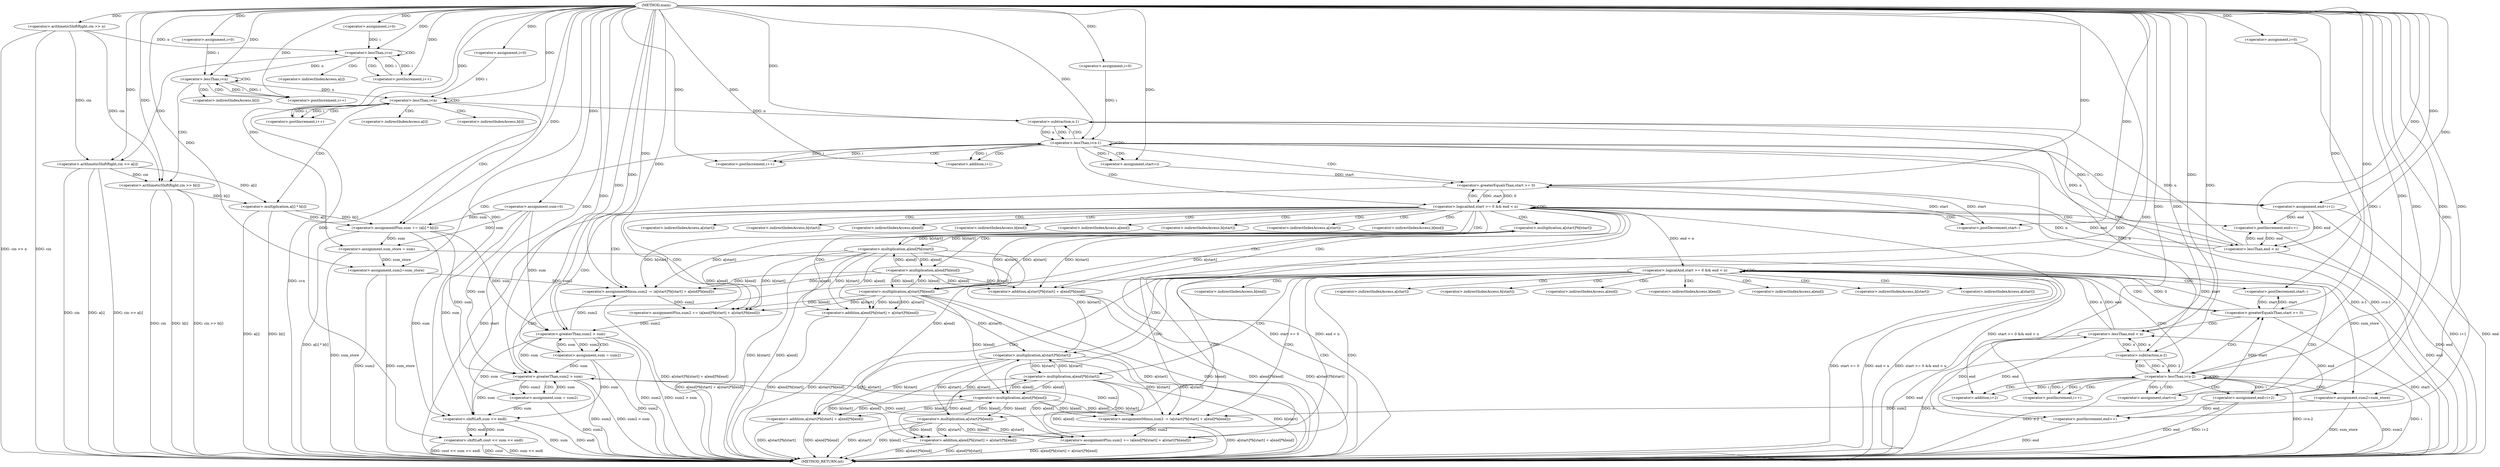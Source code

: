 digraph "main" {  
"1000101" [label = "(METHOD,main)" ]
"1000336" [label = "(METHOD_RETURN,int)" ]
"1000104" [label = "(<operator>.arithmeticShiftRight,cin >> n)" ]
"1000142" [label = "(<operator>.assignment,sum=0)" ]
"1000166" [label = "(<operator>.assignment,sum_store = sum)" ]
"1000331" [label = "(<operator>.shiftLeft,cout << sum << endl)" ]
"1000111" [label = "(<operator>.assignment,i=0)" ]
"1000114" [label = "(<operator>.lessThan,i<n)" ]
"1000117" [label = "(<operator>.postIncrement,i++)" ]
"1000127" [label = "(<operator>.assignment,i=0)" ]
"1000130" [label = "(<operator>.lessThan,i<n)" ]
"1000133" [label = "(<operator>.postIncrement,i++)" ]
"1000148" [label = "(<operator>.assignment,i=0)" ]
"1000151" [label = "(<operator>.lessThan,i<n)" ]
"1000154" [label = "(<operator>.postIncrement,i++)" ]
"1000171" [label = "(<operator>.assignment,i=0)" ]
"1000174" [label = "(<operator>.lessThan,i<n-1)" ]
"1000179" [label = "(<operator>.postIncrement,i++)" ]
"1000252" [label = "(<operator>.assignment,i=0)" ]
"1000255" [label = "(<operator>.lessThan,i<n-2)" ]
"1000260" [label = "(<operator>.postIncrement,i++)" ]
"1000120" [label = "(<operator>.arithmeticShiftRight,cin >> a[i])" ]
"1000136" [label = "(<operator>.arithmeticShiftRight,cin >> b[i])" ]
"1000157" [label = "(<operator>.assignmentPlus,sum += (a[i] * b[i]))" ]
"1000183" [label = "(<operator>.assignment,start=i)" ]
"1000187" [label = "(<operator>.assignment,end=i+1)" ]
"1000193" [label = "(<operator>.assignment,sum2=sum_store)" ]
"1000264" [label = "(<operator>.assignment,start=i)" ]
"1000268" [label = "(<operator>.assignment,end=i+2)" ]
"1000274" [label = "(<operator>.assignment,sum2=sum_store)" ]
"1000333" [label = "(<operator>.shiftLeft,sum << endl)" ]
"1000176" [label = "(<operator>.subtraction,n-1)" ]
"1000197" [label = "(<operator>.logicalAnd,start >= 0 && end < n)" ]
"1000257" [label = "(<operator>.subtraction,n-2)" ]
"1000278" [label = "(<operator>.logicalAnd,start >= 0 && end < n)" ]
"1000159" [label = "(<operator>.multiplication,a[i] * b[i])" ]
"1000189" [label = "(<operator>.addition,i+1)" ]
"1000205" [label = "(<operator>.assignmentMinus,sum2 -= (a[start]*b[start] + a[end]*b[end]))" ]
"1000222" [label = "(<operator>.assignmentPlus,sum2 += (a[end]*b[start] + a[start]*b[end]))" ]
"1000246" [label = "(<operator>.postDecrement,start--)" ]
"1000248" [label = "(<operator>.postIncrement,end++)" ]
"1000270" [label = "(<operator>.addition,i+2)" ]
"1000286" [label = "(<operator>.assignmentMinus,sum2 -= (a[start]*b[start] + a[end]*b[end]))" ]
"1000303" [label = "(<operator>.assignmentPlus,sum2 += (a[end]*b[start] + a[start]*b[end]))" ]
"1000327" [label = "(<operator>.postDecrement,start--)" ]
"1000329" [label = "(<operator>.postIncrement,end++)" ]
"1000198" [label = "(<operator>.greaterEqualsThan,start >= 0)" ]
"1000201" [label = "(<operator>.lessThan,end < n)" ]
"1000240" [label = "(<operator>.greaterThan,sum2 > sum)" ]
"1000243" [label = "(<operator>.assignment,sum = sum2)" ]
"1000279" [label = "(<operator>.greaterEqualsThan,start >= 0)" ]
"1000282" [label = "(<operator>.lessThan,end < n)" ]
"1000321" [label = "(<operator>.greaterThan,sum2 > sum)" ]
"1000324" [label = "(<operator>.assignment,sum = sum2)" ]
"1000207" [label = "(<operator>.addition,a[start]*b[start] + a[end]*b[end])" ]
"1000224" [label = "(<operator>.addition,a[end]*b[start] + a[start]*b[end])" ]
"1000288" [label = "(<operator>.addition,a[start]*b[start] + a[end]*b[end])" ]
"1000305" [label = "(<operator>.addition,a[end]*b[start] + a[start]*b[end])" ]
"1000208" [label = "(<operator>.multiplication,a[start]*b[start])" ]
"1000215" [label = "(<operator>.multiplication,a[end]*b[end])" ]
"1000225" [label = "(<operator>.multiplication,a[end]*b[start])" ]
"1000232" [label = "(<operator>.multiplication,a[start]*b[end])" ]
"1000289" [label = "(<operator>.multiplication,a[start]*b[start])" ]
"1000296" [label = "(<operator>.multiplication,a[end]*b[end])" ]
"1000306" [label = "(<operator>.multiplication,a[end]*b[start])" ]
"1000313" [label = "(<operator>.multiplication,a[start]*b[end])" ]
"1000122" [label = "(<operator>.indirectIndexAccess,a[i])" ]
"1000138" [label = "(<operator>.indirectIndexAccess,b[i])" ]
"1000160" [label = "(<operator>.indirectIndexAccess,a[i])" ]
"1000163" [label = "(<operator>.indirectIndexAccess,b[i])" ]
"1000209" [label = "(<operator>.indirectIndexAccess,a[start])" ]
"1000212" [label = "(<operator>.indirectIndexAccess,b[start])" ]
"1000216" [label = "(<operator>.indirectIndexAccess,a[end])" ]
"1000219" [label = "(<operator>.indirectIndexAccess,b[end])" ]
"1000226" [label = "(<operator>.indirectIndexAccess,a[end])" ]
"1000229" [label = "(<operator>.indirectIndexAccess,b[start])" ]
"1000233" [label = "(<operator>.indirectIndexAccess,a[start])" ]
"1000236" [label = "(<operator>.indirectIndexAccess,b[end])" ]
"1000290" [label = "(<operator>.indirectIndexAccess,a[start])" ]
"1000293" [label = "(<operator>.indirectIndexAccess,b[start])" ]
"1000297" [label = "(<operator>.indirectIndexAccess,a[end])" ]
"1000300" [label = "(<operator>.indirectIndexAccess,b[end])" ]
"1000307" [label = "(<operator>.indirectIndexAccess,a[end])" ]
"1000310" [label = "(<operator>.indirectIndexAccess,b[start])" ]
"1000314" [label = "(<operator>.indirectIndexAccess,a[start])" ]
"1000317" [label = "(<operator>.indirectIndexAccess,b[end])" ]
  "1000104" -> "1000336"  [ label = "DDG: cin"] 
  "1000104" -> "1000336"  [ label = "DDG: cin >> n"] 
  "1000151" -> "1000336"  [ label = "DDG: i<n"] 
  "1000166" -> "1000336"  [ label = "DDG: sum_store"] 
  "1000174" -> "1000336"  [ label = "DDG: n-1"] 
  "1000174" -> "1000336"  [ label = "DDG: i<n-1"] 
  "1000255" -> "1000336"  [ label = "DDG: i"] 
  "1000257" -> "1000336"  [ label = "DDG: n"] 
  "1000255" -> "1000336"  [ label = "DDG: n-2"] 
  "1000255" -> "1000336"  [ label = "DDG: i<n-2"] 
  "1000333" -> "1000336"  [ label = "DDG: sum"] 
  "1000331" -> "1000336"  [ label = "DDG: sum << endl"] 
  "1000331" -> "1000336"  [ label = "DDG: cout << sum << endl"] 
  "1000268" -> "1000336"  [ label = "DDG: end"] 
  "1000268" -> "1000336"  [ label = "DDG: i+2"] 
  "1000274" -> "1000336"  [ label = "DDG: sum2"] 
  "1000274" -> "1000336"  [ label = "DDG: sum_store"] 
  "1000279" -> "1000336"  [ label = "DDG: start"] 
  "1000278" -> "1000336"  [ label = "DDG: start >= 0"] 
  "1000282" -> "1000336"  [ label = "DDG: end"] 
  "1000278" -> "1000336"  [ label = "DDG: end < n"] 
  "1000278" -> "1000336"  [ label = "DDG: start >= 0 && end < n"] 
  "1000288" -> "1000336"  [ label = "DDG: a[start]*b[start]"] 
  "1000288" -> "1000336"  [ label = "DDG: a[end]*b[end]"] 
  "1000286" -> "1000336"  [ label = "DDG: a[start]*b[start] + a[end]*b[end]"] 
  "1000306" -> "1000336"  [ label = "DDG: a[end]"] 
  "1000306" -> "1000336"  [ label = "DDG: b[start]"] 
  "1000305" -> "1000336"  [ label = "DDG: a[end]*b[start]"] 
  "1000313" -> "1000336"  [ label = "DDG: a[start]"] 
  "1000313" -> "1000336"  [ label = "DDG: b[end]"] 
  "1000305" -> "1000336"  [ label = "DDG: a[start]*b[end]"] 
  "1000303" -> "1000336"  [ label = "DDG: a[end]*b[start] + a[start]*b[end]"] 
  "1000321" -> "1000336"  [ label = "DDG: sum2"] 
  "1000321" -> "1000336"  [ label = "DDG: sum2 > sum"] 
  "1000324" -> "1000336"  [ label = "DDG: sum2"] 
  "1000329" -> "1000336"  [ label = "DDG: end"] 
  "1000187" -> "1000336"  [ label = "DDG: end"] 
  "1000187" -> "1000336"  [ label = "DDG: i+1"] 
  "1000193" -> "1000336"  [ label = "DDG: sum2"] 
  "1000193" -> "1000336"  [ label = "DDG: sum_store"] 
  "1000198" -> "1000336"  [ label = "DDG: start"] 
  "1000197" -> "1000336"  [ label = "DDG: start >= 0"] 
  "1000201" -> "1000336"  [ label = "DDG: end"] 
  "1000197" -> "1000336"  [ label = "DDG: end < n"] 
  "1000197" -> "1000336"  [ label = "DDG: start >= 0 && end < n"] 
  "1000207" -> "1000336"  [ label = "DDG: a[start]*b[start]"] 
  "1000207" -> "1000336"  [ label = "DDG: a[end]*b[end]"] 
  "1000205" -> "1000336"  [ label = "DDG: a[start]*b[start] + a[end]*b[end]"] 
  "1000225" -> "1000336"  [ label = "DDG: a[end]"] 
  "1000225" -> "1000336"  [ label = "DDG: b[start]"] 
  "1000224" -> "1000336"  [ label = "DDG: a[end]*b[start]"] 
  "1000232" -> "1000336"  [ label = "DDG: a[start]"] 
  "1000232" -> "1000336"  [ label = "DDG: b[end]"] 
  "1000224" -> "1000336"  [ label = "DDG: a[start]*b[end]"] 
  "1000222" -> "1000336"  [ label = "DDG: a[end]*b[start] + a[start]*b[end]"] 
  "1000240" -> "1000336"  [ label = "DDG: sum2"] 
  "1000240" -> "1000336"  [ label = "DDG: sum2 > sum"] 
  "1000243" -> "1000336"  [ label = "DDG: sum2"] 
  "1000248" -> "1000336"  [ label = "DDG: end"] 
  "1000159" -> "1000336"  [ label = "DDG: a[i]"] 
  "1000159" -> "1000336"  [ label = "DDG: b[i]"] 
  "1000157" -> "1000336"  [ label = "DDG: a[i] * b[i]"] 
  "1000136" -> "1000336"  [ label = "DDG: cin"] 
  "1000136" -> "1000336"  [ label = "DDG: b[i]"] 
  "1000136" -> "1000336"  [ label = "DDG: cin >> b[i]"] 
  "1000120" -> "1000336"  [ label = "DDG: cin"] 
  "1000120" -> "1000336"  [ label = "DDG: a[i]"] 
  "1000120" -> "1000336"  [ label = "DDG: cin >> a[i]"] 
  "1000331" -> "1000336"  [ label = "DDG: cout"] 
  "1000333" -> "1000336"  [ label = "DDG: endl"] 
  "1000101" -> "1000142"  [ label = "DDG: "] 
  "1000142" -> "1000166"  [ label = "DDG: sum"] 
  "1000157" -> "1000166"  [ label = "DDG: sum"] 
  "1000101" -> "1000166"  [ label = "DDG: "] 
  "1000101" -> "1000104"  [ label = "DDG: "] 
  "1000101" -> "1000111"  [ label = "DDG: "] 
  "1000101" -> "1000127"  [ label = "DDG: "] 
  "1000101" -> "1000148"  [ label = "DDG: "] 
  "1000101" -> "1000171"  [ label = "DDG: "] 
  "1000101" -> "1000252"  [ label = "DDG: "] 
  "1000101" -> "1000331"  [ label = "DDG: "] 
  "1000333" -> "1000331"  [ label = "DDG: endl"] 
  "1000333" -> "1000331"  [ label = "DDG: sum"] 
  "1000111" -> "1000114"  [ label = "DDG: i"] 
  "1000117" -> "1000114"  [ label = "DDG: i"] 
  "1000101" -> "1000114"  [ label = "DDG: "] 
  "1000104" -> "1000114"  [ label = "DDG: n"] 
  "1000114" -> "1000117"  [ label = "DDG: i"] 
  "1000101" -> "1000117"  [ label = "DDG: "] 
  "1000127" -> "1000130"  [ label = "DDG: i"] 
  "1000133" -> "1000130"  [ label = "DDG: i"] 
  "1000101" -> "1000130"  [ label = "DDG: "] 
  "1000114" -> "1000130"  [ label = "DDG: n"] 
  "1000130" -> "1000133"  [ label = "DDG: i"] 
  "1000101" -> "1000133"  [ label = "DDG: "] 
  "1000148" -> "1000151"  [ label = "DDG: i"] 
  "1000154" -> "1000151"  [ label = "DDG: i"] 
  "1000101" -> "1000151"  [ label = "DDG: "] 
  "1000130" -> "1000151"  [ label = "DDG: n"] 
  "1000151" -> "1000154"  [ label = "DDG: i"] 
  "1000101" -> "1000154"  [ label = "DDG: "] 
  "1000159" -> "1000157"  [ label = "DDG: b[i]"] 
  "1000159" -> "1000157"  [ label = "DDG: a[i]"] 
  "1000171" -> "1000174"  [ label = "DDG: i"] 
  "1000179" -> "1000174"  [ label = "DDG: i"] 
  "1000101" -> "1000174"  [ label = "DDG: "] 
  "1000176" -> "1000174"  [ label = "DDG: 1"] 
  "1000176" -> "1000174"  [ label = "DDG: n"] 
  "1000101" -> "1000179"  [ label = "DDG: "] 
  "1000174" -> "1000179"  [ label = "DDG: i"] 
  "1000174" -> "1000183"  [ label = "DDG: i"] 
  "1000101" -> "1000183"  [ label = "DDG: "] 
  "1000101" -> "1000187"  [ label = "DDG: "] 
  "1000174" -> "1000187"  [ label = "DDG: i"] 
  "1000166" -> "1000193"  [ label = "DDG: sum_store"] 
  "1000101" -> "1000193"  [ label = "DDG: "] 
  "1000252" -> "1000255"  [ label = "DDG: i"] 
  "1000260" -> "1000255"  [ label = "DDG: i"] 
  "1000101" -> "1000255"  [ label = "DDG: "] 
  "1000257" -> "1000255"  [ label = "DDG: 2"] 
  "1000257" -> "1000255"  [ label = "DDG: n"] 
  "1000101" -> "1000260"  [ label = "DDG: "] 
  "1000255" -> "1000260"  [ label = "DDG: i"] 
  "1000255" -> "1000264"  [ label = "DDG: i"] 
  "1000101" -> "1000264"  [ label = "DDG: "] 
  "1000101" -> "1000268"  [ label = "DDG: "] 
  "1000255" -> "1000268"  [ label = "DDG: i"] 
  "1000166" -> "1000274"  [ label = "DDG: sum_store"] 
  "1000101" -> "1000274"  [ label = "DDG: "] 
  "1000321" -> "1000333"  [ label = "DDG: sum"] 
  "1000324" -> "1000333"  [ label = "DDG: sum"] 
  "1000240" -> "1000333"  [ label = "DDG: sum"] 
  "1000243" -> "1000333"  [ label = "DDG: sum"] 
  "1000101" -> "1000333"  [ label = "DDG: "] 
  "1000142" -> "1000333"  [ label = "DDG: sum"] 
  "1000157" -> "1000333"  [ label = "DDG: sum"] 
  "1000104" -> "1000120"  [ label = "DDG: cin"] 
  "1000101" -> "1000120"  [ label = "DDG: "] 
  "1000104" -> "1000136"  [ label = "DDG: cin"] 
  "1000120" -> "1000136"  [ label = "DDG: cin"] 
  "1000101" -> "1000136"  [ label = "DDG: "] 
  "1000142" -> "1000157"  [ label = "DDG: sum"] 
  "1000101" -> "1000157"  [ label = "DDG: "] 
  "1000151" -> "1000176"  [ label = "DDG: n"] 
  "1000201" -> "1000176"  [ label = "DDG: n"] 
  "1000101" -> "1000176"  [ label = "DDG: "] 
  "1000176" -> "1000257"  [ label = "DDG: n"] 
  "1000282" -> "1000257"  [ label = "DDG: n"] 
  "1000101" -> "1000257"  [ label = "DDG: "] 
  "1000120" -> "1000159"  [ label = "DDG: a[i]"] 
  "1000136" -> "1000159"  [ label = "DDG: b[i]"] 
  "1000101" -> "1000189"  [ label = "DDG: "] 
  "1000174" -> "1000189"  [ label = "DDG: i"] 
  "1000198" -> "1000197"  [ label = "DDG: 0"] 
  "1000198" -> "1000197"  [ label = "DDG: start"] 
  "1000201" -> "1000197"  [ label = "DDG: end"] 
  "1000201" -> "1000197"  [ label = "DDG: n"] 
  "1000215" -> "1000205"  [ label = "DDG: a[end]"] 
  "1000215" -> "1000205"  [ label = "DDG: b[end]"] 
  "1000208" -> "1000205"  [ label = "DDG: a[start]"] 
  "1000208" -> "1000205"  [ label = "DDG: b[start]"] 
  "1000232" -> "1000222"  [ label = "DDG: b[end]"] 
  "1000232" -> "1000222"  [ label = "DDG: a[start]"] 
  "1000225" -> "1000222"  [ label = "DDG: a[end]"] 
  "1000225" -> "1000222"  [ label = "DDG: b[start]"] 
  "1000101" -> "1000270"  [ label = "DDG: "] 
  "1000255" -> "1000270"  [ label = "DDG: i"] 
  "1000279" -> "1000278"  [ label = "DDG: 0"] 
  "1000279" -> "1000278"  [ label = "DDG: start"] 
  "1000197" -> "1000278"  [ label = "DDG: end < n"] 
  "1000282" -> "1000278"  [ label = "DDG: end"] 
  "1000282" -> "1000278"  [ label = "DDG: n"] 
  "1000296" -> "1000286"  [ label = "DDG: a[end]"] 
  "1000296" -> "1000286"  [ label = "DDG: b[end]"] 
  "1000289" -> "1000286"  [ label = "DDG: a[start]"] 
  "1000289" -> "1000286"  [ label = "DDG: b[start]"] 
  "1000306" -> "1000303"  [ label = "DDG: b[start]"] 
  "1000306" -> "1000303"  [ label = "DDG: a[end]"] 
  "1000313" -> "1000303"  [ label = "DDG: b[end]"] 
  "1000313" -> "1000303"  [ label = "DDG: a[start]"] 
  "1000183" -> "1000198"  [ label = "DDG: start"] 
  "1000246" -> "1000198"  [ label = "DDG: start"] 
  "1000101" -> "1000198"  [ label = "DDG: "] 
  "1000187" -> "1000201"  [ label = "DDG: end"] 
  "1000248" -> "1000201"  [ label = "DDG: end"] 
  "1000101" -> "1000201"  [ label = "DDG: "] 
  "1000176" -> "1000201"  [ label = "DDG: n"] 
  "1000193" -> "1000205"  [ label = "DDG: sum2"] 
  "1000240" -> "1000205"  [ label = "DDG: sum2"] 
  "1000101" -> "1000205"  [ label = "DDG: "] 
  "1000205" -> "1000222"  [ label = "DDG: sum2"] 
  "1000101" -> "1000222"  [ label = "DDG: "] 
  "1000240" -> "1000243"  [ label = "DDG: sum2"] 
  "1000101" -> "1000243"  [ label = "DDG: "] 
  "1000198" -> "1000246"  [ label = "DDG: start"] 
  "1000101" -> "1000246"  [ label = "DDG: "] 
  "1000187" -> "1000248"  [ label = "DDG: end"] 
  "1000201" -> "1000248"  [ label = "DDG: end"] 
  "1000101" -> "1000248"  [ label = "DDG: "] 
  "1000264" -> "1000279"  [ label = "DDG: start"] 
  "1000327" -> "1000279"  [ label = "DDG: start"] 
  "1000101" -> "1000279"  [ label = "DDG: "] 
  "1000268" -> "1000282"  [ label = "DDG: end"] 
  "1000329" -> "1000282"  [ label = "DDG: end"] 
  "1000101" -> "1000282"  [ label = "DDG: "] 
  "1000257" -> "1000282"  [ label = "DDG: n"] 
  "1000274" -> "1000286"  [ label = "DDG: sum2"] 
  "1000321" -> "1000286"  [ label = "DDG: sum2"] 
  "1000101" -> "1000286"  [ label = "DDG: "] 
  "1000286" -> "1000303"  [ label = "DDG: sum2"] 
  "1000101" -> "1000303"  [ label = "DDG: "] 
  "1000321" -> "1000324"  [ label = "DDG: sum2"] 
  "1000101" -> "1000324"  [ label = "DDG: "] 
  "1000279" -> "1000327"  [ label = "DDG: start"] 
  "1000101" -> "1000327"  [ label = "DDG: "] 
  "1000268" -> "1000329"  [ label = "DDG: end"] 
  "1000282" -> "1000329"  [ label = "DDG: end"] 
  "1000101" -> "1000329"  [ label = "DDG: "] 
  "1000208" -> "1000207"  [ label = "DDG: a[start]"] 
  "1000208" -> "1000207"  [ label = "DDG: b[start]"] 
  "1000215" -> "1000207"  [ label = "DDG: a[end]"] 
  "1000215" -> "1000207"  [ label = "DDG: b[end]"] 
  "1000225" -> "1000224"  [ label = "DDG: a[end]"] 
  "1000225" -> "1000224"  [ label = "DDG: b[start]"] 
  "1000232" -> "1000224"  [ label = "DDG: b[end]"] 
  "1000232" -> "1000224"  [ label = "DDG: a[start]"] 
  "1000222" -> "1000240"  [ label = "DDG: sum2"] 
  "1000101" -> "1000240"  [ label = "DDG: "] 
  "1000243" -> "1000240"  [ label = "DDG: sum"] 
  "1000142" -> "1000240"  [ label = "DDG: sum"] 
  "1000157" -> "1000240"  [ label = "DDG: sum"] 
  "1000289" -> "1000288"  [ label = "DDG: a[start]"] 
  "1000289" -> "1000288"  [ label = "DDG: b[start]"] 
  "1000296" -> "1000288"  [ label = "DDG: a[end]"] 
  "1000296" -> "1000288"  [ label = "DDG: b[end]"] 
  "1000306" -> "1000305"  [ label = "DDG: b[start]"] 
  "1000306" -> "1000305"  [ label = "DDG: a[end]"] 
  "1000313" -> "1000305"  [ label = "DDG: b[end]"] 
  "1000313" -> "1000305"  [ label = "DDG: a[start]"] 
  "1000303" -> "1000321"  [ label = "DDG: sum2"] 
  "1000101" -> "1000321"  [ label = "DDG: "] 
  "1000324" -> "1000321"  [ label = "DDG: sum"] 
  "1000240" -> "1000321"  [ label = "DDG: sum"] 
  "1000243" -> "1000321"  [ label = "DDG: sum"] 
  "1000142" -> "1000321"  [ label = "DDG: sum"] 
  "1000157" -> "1000321"  [ label = "DDG: sum"] 
  "1000232" -> "1000208"  [ label = "DDG: a[start]"] 
  "1000225" -> "1000208"  [ label = "DDG: b[start]"] 
  "1000225" -> "1000215"  [ label = "DDG: a[end]"] 
  "1000232" -> "1000215"  [ label = "DDG: b[end]"] 
  "1000215" -> "1000225"  [ label = "DDG: a[end]"] 
  "1000208" -> "1000225"  [ label = "DDG: b[start]"] 
  "1000208" -> "1000232"  [ label = "DDG: a[start]"] 
  "1000215" -> "1000232"  [ label = "DDG: b[end]"] 
  "1000313" -> "1000289"  [ label = "DDG: a[start]"] 
  "1000232" -> "1000289"  [ label = "DDG: a[start]"] 
  "1000306" -> "1000289"  [ label = "DDG: b[start]"] 
  "1000225" -> "1000289"  [ label = "DDG: b[start]"] 
  "1000306" -> "1000296"  [ label = "DDG: a[end]"] 
  "1000225" -> "1000296"  [ label = "DDG: a[end]"] 
  "1000313" -> "1000296"  [ label = "DDG: b[end]"] 
  "1000232" -> "1000296"  [ label = "DDG: b[end]"] 
  "1000296" -> "1000306"  [ label = "DDG: a[end]"] 
  "1000289" -> "1000306"  [ label = "DDG: b[start]"] 
  "1000289" -> "1000313"  [ label = "DDG: a[start]"] 
  "1000296" -> "1000313"  [ label = "DDG: b[end]"] 
  "1000114" -> "1000117"  [ label = "CDG: "] 
  "1000114" -> "1000114"  [ label = "CDG: "] 
  "1000114" -> "1000122"  [ label = "CDG: "] 
  "1000114" -> "1000120"  [ label = "CDG: "] 
  "1000130" -> "1000133"  [ label = "CDG: "] 
  "1000130" -> "1000130"  [ label = "CDG: "] 
  "1000130" -> "1000138"  [ label = "CDG: "] 
  "1000130" -> "1000136"  [ label = "CDG: "] 
  "1000151" -> "1000157"  [ label = "CDG: "] 
  "1000151" -> "1000154"  [ label = "CDG: "] 
  "1000151" -> "1000151"  [ label = "CDG: "] 
  "1000151" -> "1000160"  [ label = "CDG: "] 
  "1000151" -> "1000163"  [ label = "CDG: "] 
  "1000151" -> "1000159"  [ label = "CDG: "] 
  "1000174" -> "1000174"  [ label = "CDG: "] 
  "1000174" -> "1000197"  [ label = "CDG: "] 
  "1000174" -> "1000183"  [ label = "CDG: "] 
  "1000174" -> "1000179"  [ label = "CDG: "] 
  "1000174" -> "1000176"  [ label = "CDG: "] 
  "1000174" -> "1000198"  [ label = "CDG: "] 
  "1000174" -> "1000187"  [ label = "CDG: "] 
  "1000174" -> "1000189"  [ label = "CDG: "] 
  "1000174" -> "1000193"  [ label = "CDG: "] 
  "1000255" -> "1000268"  [ label = "CDG: "] 
  "1000255" -> "1000260"  [ label = "CDG: "] 
  "1000255" -> "1000255"  [ label = "CDG: "] 
  "1000255" -> "1000274"  [ label = "CDG: "] 
  "1000255" -> "1000270"  [ label = "CDG: "] 
  "1000255" -> "1000279"  [ label = "CDG: "] 
  "1000255" -> "1000257"  [ label = "CDG: "] 
  "1000255" -> "1000278"  [ label = "CDG: "] 
  "1000255" -> "1000264"  [ label = "CDG: "] 
  "1000197" -> "1000208"  [ label = "CDG: "] 
  "1000197" -> "1000233"  [ label = "CDG: "] 
  "1000197" -> "1000197"  [ label = "CDG: "] 
  "1000197" -> "1000216"  [ label = "CDG: "] 
  "1000197" -> "1000219"  [ label = "CDG: "] 
  "1000197" -> "1000236"  [ label = "CDG: "] 
  "1000197" -> "1000222"  [ label = "CDG: "] 
  "1000197" -> "1000248"  [ label = "CDG: "] 
  "1000197" -> "1000224"  [ label = "CDG: "] 
  "1000197" -> "1000240"  [ label = "CDG: "] 
  "1000197" -> "1000226"  [ label = "CDG: "] 
  "1000197" -> "1000198"  [ label = "CDG: "] 
  "1000197" -> "1000232"  [ label = "CDG: "] 
  "1000197" -> "1000246"  [ label = "CDG: "] 
  "1000197" -> "1000229"  [ label = "CDG: "] 
  "1000197" -> "1000212"  [ label = "CDG: "] 
  "1000197" -> "1000215"  [ label = "CDG: "] 
  "1000197" -> "1000225"  [ label = "CDG: "] 
  "1000197" -> "1000207"  [ label = "CDG: "] 
  "1000197" -> "1000205"  [ label = "CDG: "] 
  "1000197" -> "1000209"  [ label = "CDG: "] 
  "1000278" -> "1000305"  [ label = "CDG: "] 
  "1000278" -> "1000293"  [ label = "CDG: "] 
  "1000278" -> "1000310"  [ label = "CDG: "] 
  "1000278" -> "1000321"  [ label = "CDG: "] 
  "1000278" -> "1000313"  [ label = "CDG: "] 
  "1000278" -> "1000329"  [ label = "CDG: "] 
  "1000278" -> "1000289"  [ label = "CDG: "] 
  "1000278" -> "1000314"  [ label = "CDG: "] 
  "1000278" -> "1000300"  [ label = "CDG: "] 
  "1000278" -> "1000288"  [ label = "CDG: "] 
  "1000278" -> "1000279"  [ label = "CDG: "] 
  "1000278" -> "1000303"  [ label = "CDG: "] 
  "1000278" -> "1000286"  [ label = "CDG: "] 
  "1000278" -> "1000297"  [ label = "CDG: "] 
  "1000278" -> "1000307"  [ label = "CDG: "] 
  "1000278" -> "1000290"  [ label = "CDG: "] 
  "1000278" -> "1000306"  [ label = "CDG: "] 
  "1000278" -> "1000296"  [ label = "CDG: "] 
  "1000278" -> "1000327"  [ label = "CDG: "] 
  "1000278" -> "1000278"  [ label = "CDG: "] 
  "1000278" -> "1000317"  [ label = "CDG: "] 
  "1000198" -> "1000201"  [ label = "CDG: "] 
  "1000279" -> "1000282"  [ label = "CDG: "] 
  "1000240" -> "1000243"  [ label = "CDG: "] 
  "1000321" -> "1000324"  [ label = "CDG: "] 
}
